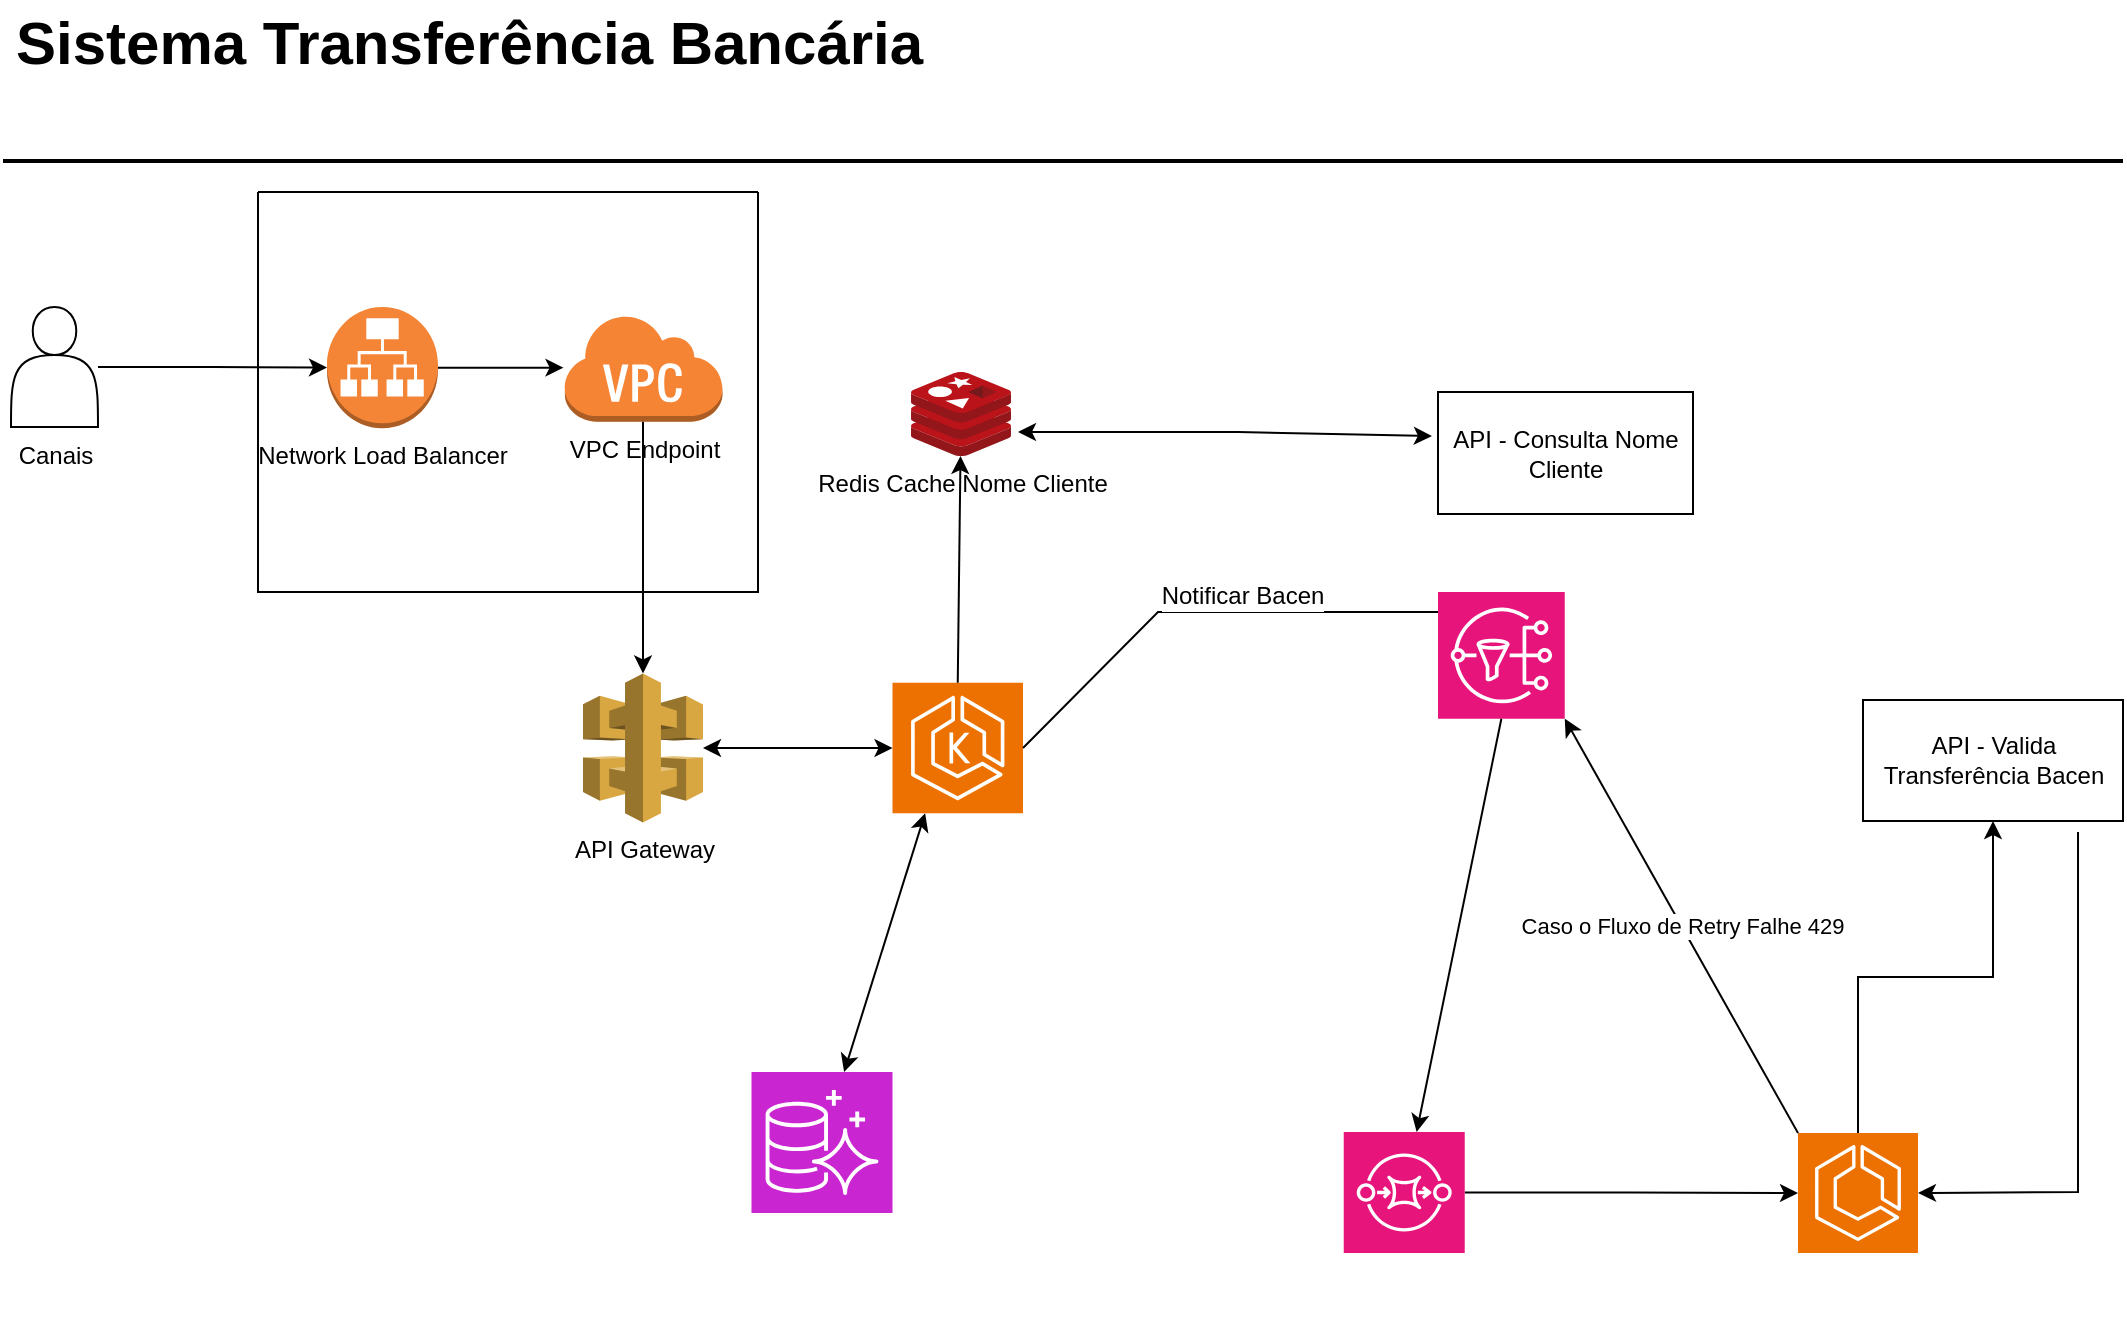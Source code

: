 <mxfile version="24.0.4" type="device">
  <diagram id="Ht1M8jgEwFfnCIfOTk4-" name="Page-1">
    <mxGraphModel dx="1038" dy="828" grid="1" gridSize="10" guides="1" tooltips="1" connect="1" arrows="1" fold="1" page="1" pageScale="1" pageWidth="1169" pageHeight="827" math="0" shadow="0">
      <root>
        <mxCell id="0" />
        <mxCell id="1" parent="0" />
        <mxCell id="-QjtrjUzRDEMRZ5MF8oH-47" value="Sistema Transferência Bancária" style="text;html=1;resizable=0;points=[];autosize=1;align=left;verticalAlign=top;spacingTop=-4;fontSize=30;fontStyle=1" parent="1" vertex="1">
          <mxGeometry x="56.5" y="64.5" width="450" height="40" as="geometry" />
        </mxCell>
        <mxCell id="SCVMTBWpLvtzJIhz15lM-1" value="" style="line;strokeWidth=2;html=1;fontSize=14;" parent="1" vertex="1">
          <mxGeometry x="52.5" y="139.5" width="1060" height="10" as="geometry" />
        </mxCell>
        <mxCell id="9S87DK0r_s4XaVcUu-MT-26" value="" style="edgeStyle=orthogonalEdgeStyle;rounded=0;orthogonalLoop=1;jettySize=auto;html=1;" edge="1" parent="1" source="9S87DK0r_s4XaVcUu-MT-6" target="9S87DK0r_s4XaVcUu-MT-23">
          <mxGeometry relative="1" as="geometry" />
        </mxCell>
        <mxCell id="9S87DK0r_s4XaVcUu-MT-6" value="Canais" style="shape=actor;whiteSpace=wrap;html=1;labelPosition=center;verticalLabelPosition=bottom;align=center;verticalAlign=top;" vertex="1" parent="1">
          <mxGeometry x="56.5" y="217.5" width="43.5" height="60" as="geometry" />
        </mxCell>
        <mxCell id="9S87DK0r_s4XaVcUu-MT-7" value="Transferencia Bancaria Service&lt;div&gt;&lt;br&gt;&lt;/div&gt;" style="sketch=0;points=[[0,0,0],[0.25,0,0],[0.5,0,0],[0.75,0,0],[1,0,0],[0,1,0],[0.25,1,0],[0.5,1,0],[0.75,1,0],[1,1,0],[0,0.25,0],[0,0.5,0],[0,0.75,0],[1,0.25,0],[1,0.5,0],[1,0.75,0]];outlineConnect=0;fontColor=#FFFFFF;fillColor=#ED7100;strokeColor=#ffffff;dashed=0;verticalLabelPosition=bottom;verticalAlign=top;align=center;html=1;fontSize=12;fontStyle=0;aspect=fixed;shape=mxgraph.aws4.resourceIcon;resIcon=mxgraph.aws4.eks;labelPosition=center;" vertex="1" parent="1">
          <mxGeometry x="497.25" y="405.37" width="65.25" height="65.25" as="geometry" />
        </mxCell>
        <mxCell id="9S87DK0r_s4XaVcUu-MT-12" value="API Gateway" style="outlineConnect=0;dashed=0;verticalLabelPosition=bottom;verticalAlign=top;align=center;html=1;shape=mxgraph.aws3.api_gateway;fillColor=#D9A741;gradientColor=none;" vertex="1" parent="1">
          <mxGeometry x="342.5" y="400.75" width="60" height="74.5" as="geometry" />
        </mxCell>
        <mxCell id="9S87DK0r_s4XaVcUu-MT-30" value="" style="edgeStyle=orthogonalEdgeStyle;rounded=0;orthogonalLoop=1;jettySize=auto;html=1;" edge="1" parent="1" source="9S87DK0r_s4XaVcUu-MT-23" target="9S87DK0r_s4XaVcUu-MT-28">
          <mxGeometry relative="1" as="geometry" />
        </mxCell>
        <mxCell id="9S87DK0r_s4XaVcUu-MT-23" value="Network Load Balancer&lt;div&gt;&lt;br&gt;&lt;/div&gt;" style="outlineConnect=0;dashed=0;verticalLabelPosition=bottom;verticalAlign=top;align=center;html=1;shape=mxgraph.aws3.application_load_balancer;fillColor=#F58536;gradientColor=none;" vertex="1" parent="1">
          <mxGeometry x="214.5" y="217.5" width="55.5" height="60.63" as="geometry" />
        </mxCell>
        <mxCell id="9S87DK0r_s4XaVcUu-MT-31" value="" style="swimlane;startSize=0;" vertex="1" parent="1">
          <mxGeometry x="180" y="160" width="250" height="200" as="geometry">
            <mxRectangle x="180" y="160" width="50" height="40" as="alternateBounds" />
          </mxGeometry>
        </mxCell>
        <mxCell id="9S87DK0r_s4XaVcUu-MT-28" value="VPC Endpoint" style="outlineConnect=0;dashed=0;verticalLabelPosition=bottom;verticalAlign=top;align=center;html=1;shape=mxgraph.aws3.virtual_private_cloud;fillColor=#F58534;gradientColor=none;" vertex="1" parent="9S87DK0r_s4XaVcUu-MT-31">
          <mxGeometry x="152.75" y="60.82" width="79.5" height="54" as="geometry" />
        </mxCell>
        <mxCell id="9S87DK0r_s4XaVcUu-MT-39" value="" style="endArrow=classic;html=1;rounded=0;" edge="1" parent="1" source="9S87DK0r_s4XaVcUu-MT-28" target="9S87DK0r_s4XaVcUu-MT-12">
          <mxGeometry width="50" height="50" relative="1" as="geometry">
            <mxPoint x="460" y="410" as="sourcePoint" />
            <mxPoint x="510" y="360" as="targetPoint" />
          </mxGeometry>
        </mxCell>
        <mxCell id="9S87DK0r_s4XaVcUu-MT-45" value="" style="endArrow=classic;startArrow=classic;html=1;rounded=0;" edge="1" parent="1" source="9S87DK0r_s4XaVcUu-MT-12" target="9S87DK0r_s4XaVcUu-MT-7">
          <mxGeometry width="50" height="50" relative="1" as="geometry">
            <mxPoint x="460" y="510" as="sourcePoint" />
            <mxPoint x="510" y="460" as="targetPoint" />
          </mxGeometry>
        </mxCell>
        <mxCell id="9S87DK0r_s4XaVcUu-MT-47" value="Redis Cache Nome Cliente&lt;div&gt;&lt;br&gt;&lt;/div&gt;" style="image;sketch=0;aspect=fixed;html=1;points=[];align=center;fontSize=12;image=img/lib/mscae/Cache_Redis_Product.svg;" vertex="1" parent="1">
          <mxGeometry x="506.5" y="250" width="50" height="42" as="geometry" />
        </mxCell>
        <mxCell id="9S87DK0r_s4XaVcUu-MT-49" value="API - Consulta Nome Cliente" style="rounded=0;whiteSpace=wrap;html=1;" vertex="1" parent="1">
          <mxGeometry x="770" y="260" width="127.5" height="61" as="geometry" />
        </mxCell>
        <mxCell id="9S87DK0r_s4XaVcUu-MT-53" value="" style="endArrow=classic;startArrow=classic;html=1;rounded=0;entryX=-0.024;entryY=0.361;entryDx=0;entryDy=0;entryPerimeter=0;" edge="1" parent="1" target="9S87DK0r_s4XaVcUu-MT-49">
          <mxGeometry width="50" height="50" relative="1" as="geometry">
            <mxPoint x="560" y="280" as="sourcePoint" />
            <mxPoint x="750" y="280" as="targetPoint" />
            <Array as="points">
              <mxPoint x="670" y="280" />
            </Array>
          </mxGeometry>
        </mxCell>
        <mxCell id="9S87DK0r_s4XaVcUu-MT-56" value="API - Valida Transferência Bacen" style="rounded=0;whiteSpace=wrap;html=1;" vertex="1" parent="1">
          <mxGeometry x="982.5" y="414" width="130" height="60.5" as="geometry" />
        </mxCell>
        <mxCell id="9S87DK0r_s4XaVcUu-MT-62" value="TransferenciaDB Auora" style="sketch=0;points=[[0,0,0],[0.25,0,0],[0.5,0,0],[0.75,0,0],[1,0,0],[0,1,0],[0.25,1,0],[0.5,1,0],[0.75,1,0],[1,1,0],[0,0.25,0],[0,0.5,0],[0,0.75,0],[1,0.25,0],[1,0.5,0],[1,0.75,0]];outlineConnect=0;fontColor=#FFFFFF;fillColor=#C925D1;strokeColor=#ffffff;dashed=0;verticalLabelPosition=bottom;verticalAlign=top;align=center;html=1;fontSize=12;fontStyle=0;aspect=fixed;shape=mxgraph.aws4.resourceIcon;resIcon=mxgraph.aws4.aurora;" vertex="1" parent="1">
          <mxGeometry x="426.75" y="600" width="70.5" height="70.5" as="geometry" />
        </mxCell>
        <mxCell id="9S87DK0r_s4XaVcUu-MT-64" value="" style="endArrow=classic;startArrow=classic;html=1;rounded=0;entryX=0.25;entryY=1;entryDx=0;entryDy=0;entryPerimeter=0;" edge="1" parent="1" source="9S87DK0r_s4XaVcUu-MT-62" target="9S87DK0r_s4XaVcUu-MT-7">
          <mxGeometry width="50" height="50" relative="1" as="geometry">
            <mxPoint x="460" y="410" as="sourcePoint" />
            <mxPoint x="510" y="360" as="targetPoint" />
          </mxGeometry>
        </mxCell>
        <mxCell id="9S87DK0r_s4XaVcUu-MT-83" value="" style="endArrow=classic;html=1;rounded=0;exitX=1;exitY=0.5;exitDx=0;exitDy=0;exitPerimeter=0;entryX=0.268;entryY=0.158;entryDx=0;entryDy=0;entryPerimeter=0;" edge="1" parent="1" source="9S87DK0r_s4XaVcUu-MT-7" target="9S87DK0r_s4XaVcUu-MT-86">
          <mxGeometry width="50" height="50" relative="1" as="geometry">
            <mxPoint x="580" y="470" as="sourcePoint" />
            <mxPoint x="720" y="370" as="targetPoint" />
            <Array as="points">
              <mxPoint x="630" y="370" />
              <mxPoint x="680" y="370" />
              <mxPoint x="730" y="370" />
            </Array>
          </mxGeometry>
        </mxCell>
        <mxCell id="9S87DK0r_s4XaVcUu-MT-84" value="Notificar Bacen" style="edgeLabel;html=1;align=center;verticalAlign=middle;resizable=0;points=[];fontSize=12;" vertex="1" connectable="0" parent="9S87DK0r_s4XaVcUu-MT-83">
          <mxGeometry x="0.221" y="4" relative="1" as="geometry">
            <mxPoint x="-17" y="-4" as="offset" />
          </mxGeometry>
        </mxCell>
        <mxCell id="9S87DK0r_s4XaVcUu-MT-92" value="" style="edgeStyle=orthogonalEdgeStyle;rounded=0;orthogonalLoop=1;jettySize=auto;html=1;" edge="1" parent="1" source="9S87DK0r_s4XaVcUu-MT-85" target="9S87DK0r_s4XaVcUu-MT-56">
          <mxGeometry relative="1" as="geometry" />
        </mxCell>
        <mxCell id="9S87DK0r_s4XaVcUu-MT-85" value="&lt;font color=&quot;#ffffff&quot;&gt;Consumer Service Bacen&lt;/font&gt;&lt;div&gt;&lt;font color=&quot;#ffffff&quot;&gt;&lt;br&gt;&lt;/font&gt;&lt;/div&gt;" style="sketch=0;points=[[0,0,0],[0.25,0,0],[0.5,0,0],[0.75,0,0],[1,0,0],[0,1,0],[0.25,1,0],[0.5,1,0],[0.75,1,0],[1,1,0],[0,0.25,0],[0,0.5,0],[0,0.75,0],[1,0.25,0],[1,0.5,0],[1,0.75,0]];outlineConnect=0;fontColor=#232F3E;fillColor=#ED7100;strokeColor=#ffffff;dashed=0;verticalLabelPosition=bottom;verticalAlign=top;align=center;html=1;fontSize=12;fontStyle=0;aspect=fixed;shape=mxgraph.aws4.resourceIcon;resIcon=mxgraph.aws4.ecs;" vertex="1" parent="1">
          <mxGeometry x="950" y="630.5" width="60" height="60" as="geometry" />
        </mxCell>
        <mxCell id="9S87DK0r_s4XaVcUu-MT-86" value="&lt;font color=&quot;#ffffff&quot;&gt;SNS Bacen&lt;/font&gt;&lt;div&gt;&lt;font color=&quot;#ffffff&quot;&gt;&lt;br&gt;&lt;/font&gt;&lt;/div&gt;" style="sketch=0;points=[[0,0,0],[0.25,0,0],[0.5,0,0],[0.75,0,0],[1,0,0],[0,1,0],[0.25,1,0],[0.5,1,0],[0.75,1,0],[1,1,0],[0,0.25,0],[0,0.5,0],[0,0.75,0],[1,0.25,0],[1,0.5,0],[1,0.75,0]];outlineConnect=0;fontColor=#232F3E;fillColor=#E7157B;strokeColor=#ffffff;dashed=0;verticalLabelPosition=bottom;verticalAlign=top;align=center;html=1;fontSize=12;fontStyle=0;aspect=fixed;shape=mxgraph.aws4.resourceIcon;resIcon=mxgraph.aws4.sns;" vertex="1" parent="1">
          <mxGeometry x="770" y="360" width="63.37" height="63.37" as="geometry" />
        </mxCell>
        <mxCell id="9S87DK0r_s4XaVcUu-MT-91" value="" style="edgeStyle=orthogonalEdgeStyle;rounded=0;orthogonalLoop=1;jettySize=auto;html=1;" edge="1" parent="1" source="9S87DK0r_s4XaVcUu-MT-87" target="9S87DK0r_s4XaVcUu-MT-85">
          <mxGeometry relative="1" as="geometry" />
        </mxCell>
        <mxCell id="9S87DK0r_s4XaVcUu-MT-87" value="SQS Bacen&lt;div&gt;&lt;br&gt;&lt;/div&gt;" style="sketch=0;points=[[0,0,0],[0.25,0,0],[0.5,0,0],[0.75,0,0],[1,0,0],[0,1,0],[0.25,1,0],[0.5,1,0],[0.75,1,0],[1,1,0],[0,0.25,0],[0,0.5,0],[0,0.75,0],[1,0.25,0],[1,0.5,0],[1,0.75,0]];outlineConnect=0;fontColor=#FFFFFF;fillColor=#E7157B;strokeColor=#ffffff;dashed=0;verticalLabelPosition=bottom;verticalAlign=top;align=center;html=1;fontSize=12;fontStyle=0;aspect=fixed;shape=mxgraph.aws4.resourceIcon;resIcon=mxgraph.aws4.sqs;" vertex="1" parent="1">
          <mxGeometry x="722.87" y="630" width="60.5" height="60.5" as="geometry" />
        </mxCell>
        <mxCell id="9S87DK0r_s4XaVcUu-MT-88" value="" style="endArrow=classic;html=1;rounded=0;exitX=0.5;exitY=1;exitDx=0;exitDy=0;exitPerimeter=0;" edge="1" parent="1" source="9S87DK0r_s4XaVcUu-MT-86" target="9S87DK0r_s4XaVcUu-MT-87">
          <mxGeometry width="50" height="50" relative="1" as="geometry">
            <mxPoint x="580" y="470" as="sourcePoint" />
            <mxPoint x="630" y="420" as="targetPoint" />
          </mxGeometry>
        </mxCell>
        <mxCell id="9S87DK0r_s4XaVcUu-MT-93" value="Caso o Fluxo de Retry Falhe 429" style="endArrow=classic;html=1;rounded=0;entryX=1;entryY=1;entryDx=0;entryDy=0;entryPerimeter=0;exitX=0;exitY=0;exitDx=0;exitDy=0;exitPerimeter=0;" edge="1" parent="1" source="9S87DK0r_s4XaVcUu-MT-85" target="9S87DK0r_s4XaVcUu-MT-86">
          <mxGeometry width="50" height="50" relative="1" as="geometry">
            <mxPoint x="840" y="560" as="sourcePoint" />
            <mxPoint x="890" y="510" as="targetPoint" />
          </mxGeometry>
        </mxCell>
        <mxCell id="9S87DK0r_s4XaVcUu-MT-94" value="" style="endArrow=classic;html=1;rounded=0;exitX=0.5;exitY=0;exitDx=0;exitDy=0;exitPerimeter=0;" edge="1" parent="1" source="9S87DK0r_s4XaVcUu-MT-7" target="9S87DK0r_s4XaVcUu-MT-47">
          <mxGeometry width="50" height="50" relative="1" as="geometry">
            <mxPoint x="590" y="490" as="sourcePoint" />
            <mxPoint x="640" y="440" as="targetPoint" />
          </mxGeometry>
        </mxCell>
        <mxCell id="9S87DK0r_s4XaVcUu-MT-95" value="" style="endArrow=classic;html=1;rounded=0;entryX=1;entryY=0.5;entryDx=0;entryDy=0;entryPerimeter=0;exitX=0.827;exitY=1.091;exitDx=0;exitDy=0;exitPerimeter=0;" edge="1" parent="1" source="9S87DK0r_s4XaVcUu-MT-56" target="9S87DK0r_s4XaVcUu-MT-85">
          <mxGeometry width="50" height="50" relative="1" as="geometry">
            <mxPoint x="570" y="550" as="sourcePoint" />
            <mxPoint x="620" y="500" as="targetPoint" />
            <Array as="points">
              <mxPoint x="1090" y="660" />
            </Array>
          </mxGeometry>
        </mxCell>
      </root>
    </mxGraphModel>
  </diagram>
</mxfile>
